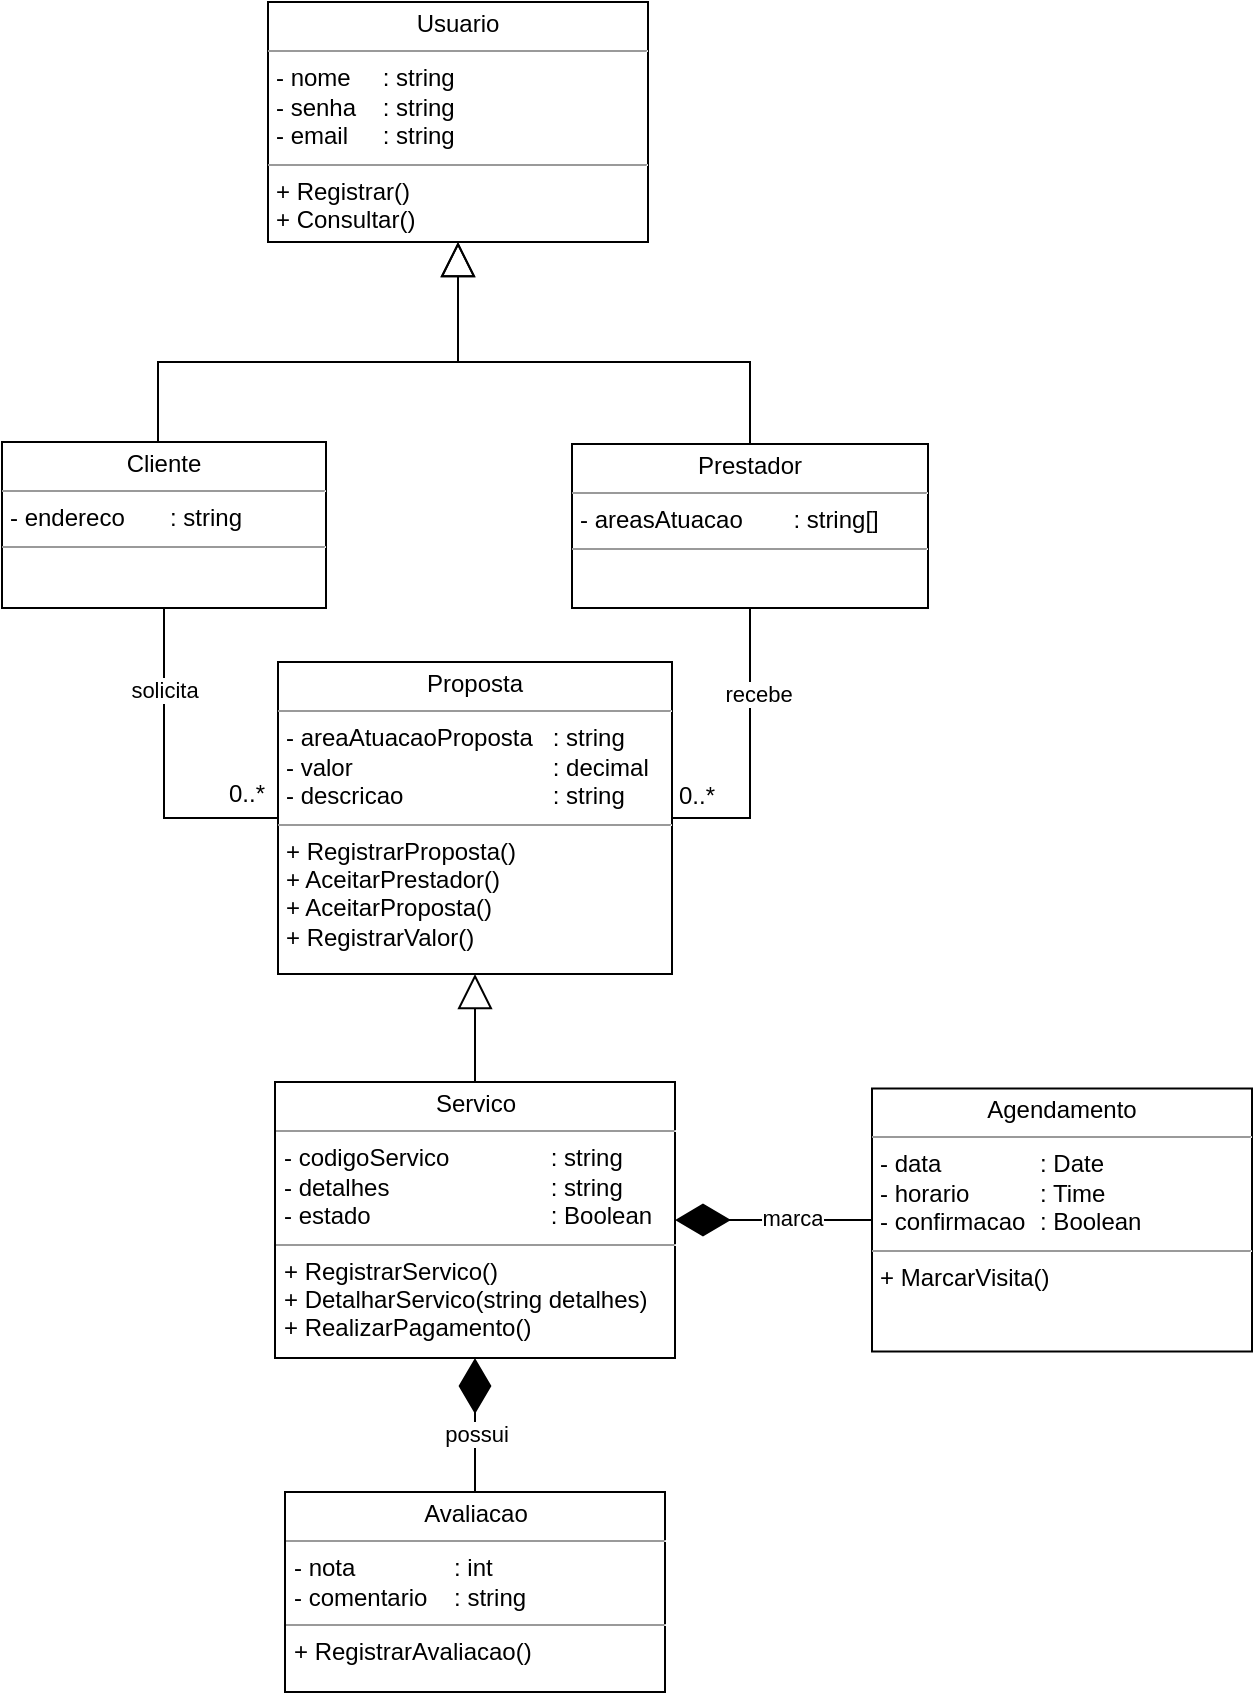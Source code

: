 <mxfile version="21.7.2" type="device">
  <diagram name="Page-1" id="c4acf3e9-155e-7222-9cf6-157b1a14988f">
    <mxGraphModel dx="1509" dy="838" grid="0" gridSize="10" guides="1" tooltips="1" connect="1" arrows="1" fold="1" page="1" pageScale="1" pageWidth="850" pageHeight="1100" background="none" math="0" shadow="0">
      <root>
        <mxCell id="0" />
        <mxCell id="1" parent="0" />
        <mxCell id="khF7QMa6Nm-8GaYA287C-9" style="edgeStyle=orthogonalEdgeStyle;rounded=0;orthogonalLoop=1;jettySize=auto;html=1;endArrow=block;endFill=0;endSize=15;" parent="1" source="5d2195bd80daf111-18" target="khF7QMa6Nm-8GaYA287C-5" edge="1">
          <mxGeometry relative="1" as="geometry">
            <Array as="points">
              <mxPoint x="175" y="190" />
              <mxPoint x="325" y="190" />
            </Array>
          </mxGeometry>
        </mxCell>
        <mxCell id="khF7QMa6Nm-8GaYA287C-33" style="edgeStyle=orthogonalEdgeStyle;rounded=0;orthogonalLoop=1;jettySize=auto;html=1;entryX=0;entryY=0.5;entryDx=0;entryDy=0;endArrow=none;endFill=0;" parent="1" source="5d2195bd80daf111-18" target="khF7QMa6Nm-8GaYA287C-28" edge="1">
          <mxGeometry relative="1" as="geometry" />
        </mxCell>
        <mxCell id="khF7QMa6Nm-8GaYA287C-36" value="solicita" style="edgeLabel;html=1;align=center;verticalAlign=middle;resizable=0;points=[];" parent="khF7QMa6Nm-8GaYA287C-33" vertex="1" connectable="0">
          <mxGeometry x="-0.496" relative="1" as="geometry">
            <mxPoint as="offset" />
          </mxGeometry>
        </mxCell>
        <mxCell id="5d2195bd80daf111-18" value="&lt;p style=&quot;margin:0px;margin-top:4px;text-align:center;&quot;&gt;Cliente&lt;/p&gt;&lt;hr size=&quot;1&quot;&gt;&lt;p style=&quot;margin:0px;margin-left:4px;&quot;&gt;- endereco&lt;span style=&quot;white-space: pre;&quot;&gt;&#x9;&lt;/span&gt;: string&lt;/p&gt;&lt;hr size=&quot;1&quot;&gt;&lt;p style=&quot;margin:0px;margin-left:4px;&quot;&gt;&lt;br&gt;&lt;/p&gt;" style="verticalAlign=top;align=left;overflow=fill;fontSize=12;fontFamily=Helvetica;html=1;rounded=0;shadow=0;comic=0;labelBackgroundColor=none;strokeWidth=1" parent="1" vertex="1">
          <mxGeometry x="97" y="230" width="162" height="83" as="geometry" />
        </mxCell>
        <mxCell id="khF7QMa6Nm-8GaYA287C-12" style="edgeStyle=orthogonalEdgeStyle;rounded=0;orthogonalLoop=1;jettySize=auto;html=1;entryX=0.5;entryY=1;entryDx=0;entryDy=0;endArrow=block;endFill=0;endSize=15;" parent="1" source="khF7QMa6Nm-8GaYA287C-2" target="khF7QMa6Nm-8GaYA287C-5" edge="1">
          <mxGeometry relative="1" as="geometry">
            <Array as="points">
              <mxPoint x="471" y="190" />
              <mxPoint x="325" y="190" />
            </Array>
          </mxGeometry>
        </mxCell>
        <mxCell id="khF7QMa6Nm-8GaYA287C-34" style="edgeStyle=orthogonalEdgeStyle;rounded=0;orthogonalLoop=1;jettySize=auto;html=1;entryX=1;entryY=0.5;entryDx=0;entryDy=0;endArrow=none;endFill=0;" parent="1" source="khF7QMa6Nm-8GaYA287C-2" target="khF7QMa6Nm-8GaYA287C-28" edge="1">
          <mxGeometry relative="1" as="geometry" />
        </mxCell>
        <mxCell id="khF7QMa6Nm-8GaYA287C-37" value="recebe" style="edgeLabel;html=1;align=center;verticalAlign=middle;resizable=0;points=[];" parent="khF7QMa6Nm-8GaYA287C-34" vertex="1" connectable="0">
          <mxGeometry x="-0.48" y="-1" relative="1" as="geometry">
            <mxPoint x="5" y="5" as="offset" />
          </mxGeometry>
        </mxCell>
        <mxCell id="khF7QMa6Nm-8GaYA287C-2" value="&lt;p style=&quot;margin:0px;margin-top:4px;text-align:center;&quot;&gt;Prestador&lt;/p&gt;&lt;hr size=&quot;1&quot;&gt;&lt;p style=&quot;margin:0px;margin-left:4px;&quot;&gt;- areasAtuacao&lt;span style=&quot;white-space: pre;&quot;&gt;&#x9;&lt;/span&gt;: string[]&lt;/p&gt;&lt;hr size=&quot;1&quot;&gt;&lt;p style=&quot;margin:0px;margin-left:4px;&quot;&gt;&lt;br&gt;&lt;/p&gt;" style="verticalAlign=top;align=left;overflow=fill;fontSize=12;fontFamily=Helvetica;html=1;rounded=0;shadow=0;comic=0;labelBackgroundColor=none;strokeWidth=1" parent="1" vertex="1">
          <mxGeometry x="382" y="231" width="178" height="82" as="geometry" />
        </mxCell>
        <mxCell id="khF7QMa6Nm-8GaYA287C-26" style="edgeStyle=orthogonalEdgeStyle;rounded=0;orthogonalLoop=1;jettySize=auto;html=1;entryX=1;entryY=0.5;entryDx=0;entryDy=0;endArrow=diamondThin;endFill=1;exitX=0;exitY=0.5;exitDx=0;exitDy=0;strokeWidth=1;startSize=6;endSize=25;" parent="1" source="khF7QMa6Nm-8GaYA287C-4" target="khF7QMa6Nm-8GaYA287C-3" edge="1">
          <mxGeometry relative="1" as="geometry">
            <mxPoint x="475" y="722" as="sourcePoint" />
          </mxGeometry>
        </mxCell>
        <mxCell id="khF7QMa6Nm-8GaYA287C-32" value="marca" style="edgeLabel;html=1;align=center;verticalAlign=middle;resizable=0;points=[];" parent="khF7QMa6Nm-8GaYA287C-26" vertex="1" connectable="0">
          <mxGeometry x="0.071" y="2" relative="1" as="geometry">
            <mxPoint x="12" y="-3" as="offset" />
          </mxGeometry>
        </mxCell>
        <mxCell id="khF7QMa6Nm-8GaYA287C-39" style="edgeStyle=orthogonalEdgeStyle;rounded=0;orthogonalLoop=1;jettySize=auto;html=1;entryX=0.5;entryY=1;entryDx=0;entryDy=0;endArrow=block;endFill=0;endSize=15;" parent="1" source="khF7QMa6Nm-8GaYA287C-3" target="khF7QMa6Nm-8GaYA287C-28" edge="1">
          <mxGeometry relative="1" as="geometry" />
        </mxCell>
        <mxCell id="khF7QMa6Nm-8GaYA287C-3" value="&lt;p style=&quot;margin:0px;margin-top:4px;text-align:center;&quot;&gt;Servico&lt;/p&gt;&lt;hr size=&quot;1&quot;&gt;&lt;p style=&quot;margin:0px;margin-left:4px;&quot;&gt;- codigoServico&lt;span style=&quot;white-space: pre;&quot;&gt;&#x9;&lt;/span&gt;&lt;span style=&quot;white-space: pre;&quot;&gt;&#x9;&lt;/span&gt;: string&lt;/p&gt;&lt;p style=&quot;margin:0px;margin-left:4px;&quot;&gt;- detalhes&lt;span style=&quot;white-space: pre;&quot;&gt;&#x9;&lt;/span&gt;&lt;span style=&quot;white-space: pre;&quot;&gt;&#x9;&lt;/span&gt;&lt;span style=&quot;white-space: pre;&quot;&gt;&#x9;&lt;/span&gt;: string&lt;/p&gt;&lt;p style=&quot;margin:0px;margin-left:4px;&quot;&gt;- estado&lt;span style=&quot;white-space: pre;&quot;&gt;&#x9;&lt;/span&gt;&lt;span style=&quot;white-space: pre;&quot;&gt;&#x9;&lt;/span&gt;&lt;span style=&quot;white-space: pre;&quot;&gt;&#x9;&lt;/span&gt;&lt;span style=&quot;white-space: pre;&quot;&gt;&#x9;&lt;/span&gt;: Boolean&lt;br&gt;&lt;/p&gt;&lt;hr size=&quot;1&quot;&gt;&lt;p style=&quot;margin:0px;margin-left:4px;&quot;&gt;+ RegistrarServico()&amp;nbsp;&lt;/p&gt;&lt;p style=&quot;margin:0px;margin-left:4px;&quot;&gt;+ DetalharServico(string detalhes)&lt;/p&gt;&lt;p style=&quot;margin:0px;margin-left:4px;&quot;&gt;+ RealizarPagamento()&lt;/p&gt;&lt;p style=&quot;margin:0px;margin-left:4px;&quot;&gt;&lt;br&gt;&lt;/p&gt;&lt;p style=&quot;margin:0px;margin-left:4px;&quot;&gt;&lt;br&gt;&lt;/p&gt;" style="verticalAlign=top;align=left;overflow=fill;fontSize=12;fontFamily=Helvetica;html=1;rounded=0;shadow=0;comic=0;labelBackgroundColor=none;strokeWidth=1" parent="1" vertex="1">
          <mxGeometry x="233.5" y="550" width="200" height="138" as="geometry" />
        </mxCell>
        <mxCell id="khF7QMa6Nm-8GaYA287C-4" value="&lt;p style=&quot;margin:0px;margin-top:4px;text-align:center;&quot;&gt;Agendamento&lt;/p&gt;&lt;hr size=&quot;1&quot;&gt;&lt;p style=&quot;margin:0px;margin-left:4px;&quot;&gt;- data&lt;span style=&quot;white-space: pre;&quot;&gt;&#x9;&lt;/span&gt;&lt;span style=&quot;white-space: pre;&quot;&gt;&#x9;&lt;/span&gt;: Date&lt;/p&gt;&lt;p style=&quot;margin:0px;margin-left:4px;&quot;&gt;- horario&lt;span style=&quot;white-space: pre;&quot;&gt;&#x9;&lt;/span&gt;&lt;span style=&quot;white-space: pre;&quot;&gt;&#x9;&lt;/span&gt;: Time&lt;/p&gt;&lt;p style=&quot;margin:0px;margin-left:4px;&quot;&gt;- confirmacao&lt;span style=&quot;white-space: pre;&quot;&gt;&#x9;&lt;/span&gt;: Boolean&lt;/p&gt;&lt;hr size=&quot;1&quot;&gt;&lt;p style=&quot;margin:0px;margin-left:4px;&quot;&gt;+ MarcarVisita()&lt;/p&gt;" style="verticalAlign=top;align=left;overflow=fill;fontSize=12;fontFamily=Helvetica;html=1;rounded=0;shadow=0;comic=0;labelBackgroundColor=none;strokeWidth=1" parent="1" vertex="1">
          <mxGeometry x="532" y="553.25" width="190" height="131.5" as="geometry" />
        </mxCell>
        <mxCell id="khF7QMa6Nm-8GaYA287C-5" value="&lt;p style=&quot;margin:0px;margin-top:4px;text-align:center;&quot;&gt;Usuario&lt;/p&gt;&lt;hr size=&quot;1&quot;&gt;&lt;p style=&quot;margin:0px;margin-left:4px;&quot;&gt;- nome&lt;span style=&quot;white-space: pre;&quot;&gt;&#x9;&lt;/span&gt;: string&lt;/p&gt;&lt;p style=&quot;margin:0px;margin-left:4px;&quot;&gt;- senha&lt;span style=&quot;white-space: pre;&quot;&gt;&#x9;&lt;/span&gt;: string&lt;/p&gt;&lt;p style=&quot;margin:0px;margin-left:4px;&quot;&gt;- email&lt;span style=&quot;white-space: pre;&quot;&gt;&#x9;&lt;/span&gt;: string&lt;/p&gt;&lt;hr size=&quot;1&quot;&gt;&lt;p style=&quot;margin:0px;margin-left:4px;&quot;&gt;+ Registrar()&lt;/p&gt;&lt;p style=&quot;margin:0px;margin-left:4px;&quot;&gt;+ Consultar()&lt;/p&gt;" style="verticalAlign=top;align=left;overflow=fill;fontSize=12;fontFamily=Helvetica;html=1;rounded=0;shadow=0;comic=0;labelBackgroundColor=none;strokeWidth=1" parent="1" vertex="1">
          <mxGeometry x="230" y="10" width="190" height="120" as="geometry" />
        </mxCell>
        <mxCell id="khF7QMa6Nm-8GaYA287C-28" value="&lt;p style=&quot;margin:0px;margin-top:4px;text-align:center;&quot;&gt;Proposta&lt;/p&gt;&lt;hr size=&quot;1&quot;&gt;&lt;p style=&quot;margin:0px;margin-left:4px;&quot;&gt;- areaAtuacaoProposta&lt;span style=&quot;white-space: pre;&quot;&gt;&#x9;&lt;/span&gt;: string&lt;br&gt;&lt;/p&gt;&lt;p style=&quot;margin:0px;margin-left:4px;&quot;&gt;- valor&lt;span style=&quot;white-space: pre;&quot;&gt;&#x9;&lt;/span&gt;&lt;span style=&quot;white-space: pre;&quot;&gt;&#x9;&lt;/span&gt;&lt;span style=&quot;white-space: pre;&quot;&gt;&#x9;&lt;/span&gt;&lt;span style=&quot;white-space: pre;&quot;&gt;&#x9;&lt;/span&gt;: decimal&lt;/p&gt;&lt;p style=&quot;margin:0px;margin-left:4px;&quot;&gt;- descricao&lt;span style=&quot;white-space: pre;&quot;&gt;&#x9;&lt;/span&gt;&lt;span style=&quot;white-space: pre;&quot;&gt;&#x9;&lt;/span&gt;&lt;span style=&quot;white-space: pre;&quot;&gt;&#x9;&lt;/span&gt;: string&amp;nbsp;&lt;/p&gt;&lt;hr size=&quot;1&quot;&gt;&lt;p style=&quot;margin:0px;margin-left:4px;&quot;&gt;+ RegistrarProposta()&lt;/p&gt;&lt;p style=&quot;margin:0px;margin-left:4px;&quot;&gt;+ AceitarPrestador()&lt;/p&gt;&lt;p style=&quot;margin:0px;margin-left:4px;&quot;&gt;+ AceitarProposta()&lt;/p&gt;&lt;p style=&quot;margin:0px;margin-left:4px;&quot;&gt;+ RegistrarValor()&lt;/p&gt;&lt;p style=&quot;margin:0px;margin-left:4px;&quot;&gt;&lt;br&gt;&lt;/p&gt;" style="verticalAlign=top;align=left;overflow=fill;fontSize=12;fontFamily=Helvetica;html=1;rounded=0;shadow=0;comic=0;labelBackgroundColor=none;strokeWidth=1" parent="1" vertex="1">
          <mxGeometry x="235" y="340" width="197" height="156" as="geometry" />
        </mxCell>
        <mxCell id="khF7QMa6Nm-8GaYA287C-30" style="edgeStyle=orthogonalEdgeStyle;rounded=0;orthogonalLoop=1;jettySize=auto;html=1;endArrow=diamondThin;endFill=1;startArrow=none;startFill=0;endSize=25;" parent="1" source="khF7QMa6Nm-8GaYA287C-29" target="khF7QMa6Nm-8GaYA287C-3" edge="1">
          <mxGeometry relative="1" as="geometry" />
        </mxCell>
        <mxCell id="khF7QMa6Nm-8GaYA287C-31" value="possui" style="edgeLabel;html=1;align=center;verticalAlign=middle;resizable=0;points=[];" parent="khF7QMa6Nm-8GaYA287C-30" vertex="1" connectable="0">
          <mxGeometry x="-0.03" y="-4" relative="1" as="geometry">
            <mxPoint x="-4" y="3" as="offset" />
          </mxGeometry>
        </mxCell>
        <mxCell id="khF7QMa6Nm-8GaYA287C-29" value="&lt;p style=&quot;margin:0px;margin-top:4px;text-align:center;&quot;&gt;Avaliacao&lt;/p&gt;&lt;hr size=&quot;1&quot;&gt;&lt;p style=&quot;margin:0px;margin-left:4px;&quot;&gt;- nota&lt;span style=&quot;&quot;&gt;&lt;span style=&quot;white-space: pre;&quot;&gt;&amp;nbsp;&amp;nbsp;&amp;nbsp;&amp;nbsp;&lt;/span&gt;&lt;/span&gt;&lt;span style=&quot;&quot;&gt;&lt;span style=&quot;white-space: pre;&quot;&gt;&amp;nbsp;&amp;nbsp;&amp;nbsp;&amp;nbsp;&lt;span style=&quot;white-space: pre;&quot;&gt;&#x9;&lt;/span&gt;&lt;/span&gt;&lt;/span&gt;: int&lt;/p&gt;&lt;p style=&quot;margin:0px;margin-left:4px;&quot;&gt;- comentario&lt;span style=&quot;&quot;&gt;&lt;span style=&quot;white-space: pre;&quot;&gt;&amp;nbsp;&amp;nbsp;&amp;nbsp;&amp;nbsp;&lt;/span&gt;&lt;/span&gt;: string&lt;br&gt;&lt;/p&gt;&lt;hr size=&quot;1&quot;&gt;&lt;p style=&quot;margin:0px;margin-left:4px;&quot;&gt;+ RegistrarAvaliacao()&lt;br&gt;&lt;/p&gt;" style="verticalAlign=top;align=left;overflow=fill;fontSize=12;fontFamily=Helvetica;html=1;rounded=0;shadow=0;comic=0;labelBackgroundColor=none;strokeWidth=1" parent="1" vertex="1">
          <mxGeometry x="238.5" y="755" width="190" height="100" as="geometry" />
        </mxCell>
        <mxCell id="jleUjI5ftorh6Jj1YGbb-1" value="0..*" style="text;html=1;align=center;verticalAlign=middle;resizable=0;points=[];autosize=1;strokeColor=none;fillColor=none;" parent="1" vertex="1">
          <mxGeometry x="201" y="393" width="36" height="26" as="geometry" />
        </mxCell>
        <mxCell id="jleUjI5ftorh6Jj1YGbb-2" value="0..*" style="text;html=1;align=center;verticalAlign=middle;resizable=0;points=[];autosize=1;strokeColor=none;fillColor=none;" parent="1" vertex="1">
          <mxGeometry x="426" y="394" width="36" height="26" as="geometry" />
        </mxCell>
      </root>
    </mxGraphModel>
  </diagram>
</mxfile>
